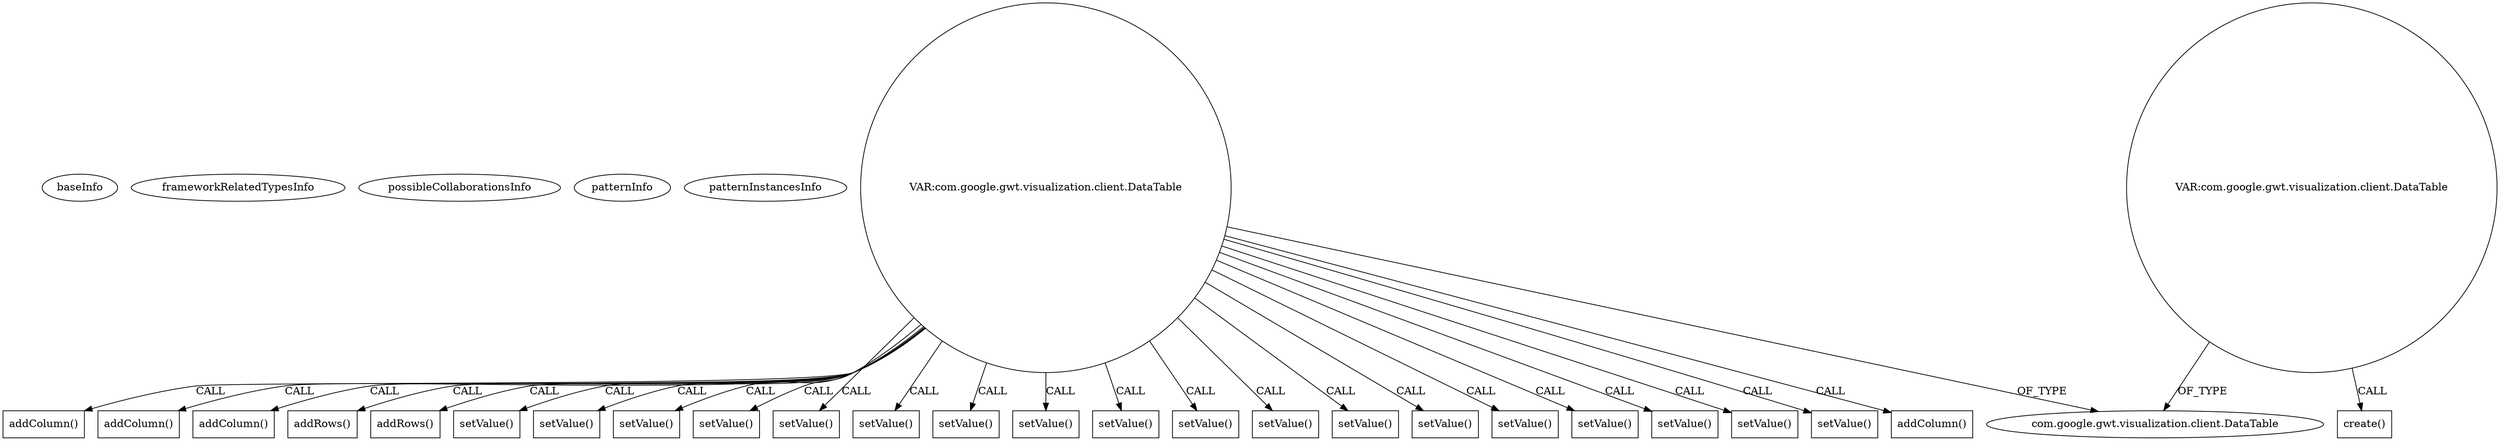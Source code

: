 digraph {
baseInfo[graphId=1875,category="pattern",isAnonymous=false,possibleRelation=false]
frameworkRelatedTypesInfo[]
possibleCollaborationsInfo[]
patternInfo[frequency=2.0,patternRootClient=null]
patternInstancesInfo[0="DeannaSurma-Census~/DeannaSurma-Census/Census-master/src/com/cs4302/census/client/Census.java~Census~109",1="DeannaSurma-Census~/DeannaSurma-Census/Census-master/src/com/cs4302/census/client/Census.java~void createStateTable(java.lang.String)~117"]
381[label="com.google.gwt.visualization.client.DataTable",vertexType="FRAMEWORK_CLASS_TYPE",isFrameworkType=false]
466[label="VAR:com.google.gwt.visualization.client.DataTable",vertexType="VARIABLE_EXPRESION",isFrameworkType=false,shape=circle]
470[label="addColumn()",vertexType="INSIDE_CALL",isFrameworkType=false,shape=box]
498[label="addColumn()",vertexType="INSIDE_CALL",isFrameworkType=false,shape=box]
500[label="addColumn()",vertexType="INSIDE_CALL",isFrameworkType=false,shape=box]
467[label="addColumn()",vertexType="INSIDE_CALL",isFrameworkType=false,shape=box]
496[label="addRows()",vertexType="INSIDE_CALL",isFrameworkType=false,shape=box]
472[label="addRows()",vertexType="INSIDE_CALL",isFrameworkType=false,shape=box]
379[label="VAR:com.google.gwt.visualization.client.DataTable",vertexType="VARIABLE_EXPRESION",isFrameworkType=false,shape=circle]
380[label="create()",vertexType="INSIDE_CALL",isFrameworkType=false,shape=box]
482[label="setValue()",vertexType="INSIDE_CALL",isFrameworkType=false,shape=box]
514[label="setValue()",vertexType="INSIDE_CALL",isFrameworkType=false,shape=box]
490[label="setValue()",vertexType="INSIDE_CALL",isFrameworkType=false,shape=box]
484[label="setValue()",vertexType="INSIDE_CALL",isFrameworkType=false,shape=box]
492[label="setValue()",vertexType="INSIDE_CALL",isFrameworkType=false,shape=box]
510[label="setValue()",vertexType="INSIDE_CALL",isFrameworkType=false,shape=box]
488[label="setValue()",vertexType="INSIDE_CALL",isFrameworkType=false,shape=box]
476[label="setValue()",vertexType="INSIDE_CALL",isFrameworkType=false,shape=box]
508[label="setValue()",vertexType="INSIDE_CALL",isFrameworkType=false,shape=box]
506[label="setValue()",vertexType="INSIDE_CALL",isFrameworkType=false,shape=box]
474[label="setValue()",vertexType="INSIDE_CALL",isFrameworkType=false,shape=box]
512[label="setValue()",vertexType="INSIDE_CALL",isFrameworkType=false,shape=box]
502[label="setValue()",vertexType="INSIDE_CALL",isFrameworkType=false,shape=box]
478[label="setValue()",vertexType="INSIDE_CALL",isFrameworkType=false,shape=box]
486[label="setValue()",vertexType="INSIDE_CALL",isFrameworkType=false,shape=box]
516[label="setValue()",vertexType="INSIDE_CALL",isFrameworkType=false,shape=box]
480[label="setValue()",vertexType="INSIDE_CALL",isFrameworkType=false,shape=box]
504[label="setValue()",vertexType="INSIDE_CALL",isFrameworkType=false,shape=box]
466->486[label="CALL"]
379->380[label="CALL"]
466->512[label="CALL"]
466->482[label="CALL"]
466->476[label="CALL"]
466->480[label="CALL"]
466->478[label="CALL"]
466->516[label="CALL"]
466->498[label="CALL"]
466->504[label="CALL"]
466->467[label="CALL"]
466->500[label="CALL"]
466->490[label="CALL"]
466->492[label="CALL"]
466->488[label="CALL"]
466->484[label="CALL"]
466->496[label="CALL"]
466->508[label="CALL"]
466->472[label="CALL"]
466->510[label="CALL"]
466->470[label="CALL"]
379->381[label="OF_TYPE"]
466->474[label="CALL"]
466->506[label="CALL"]
466->514[label="CALL"]
466->381[label="OF_TYPE"]
466->502[label="CALL"]
}
